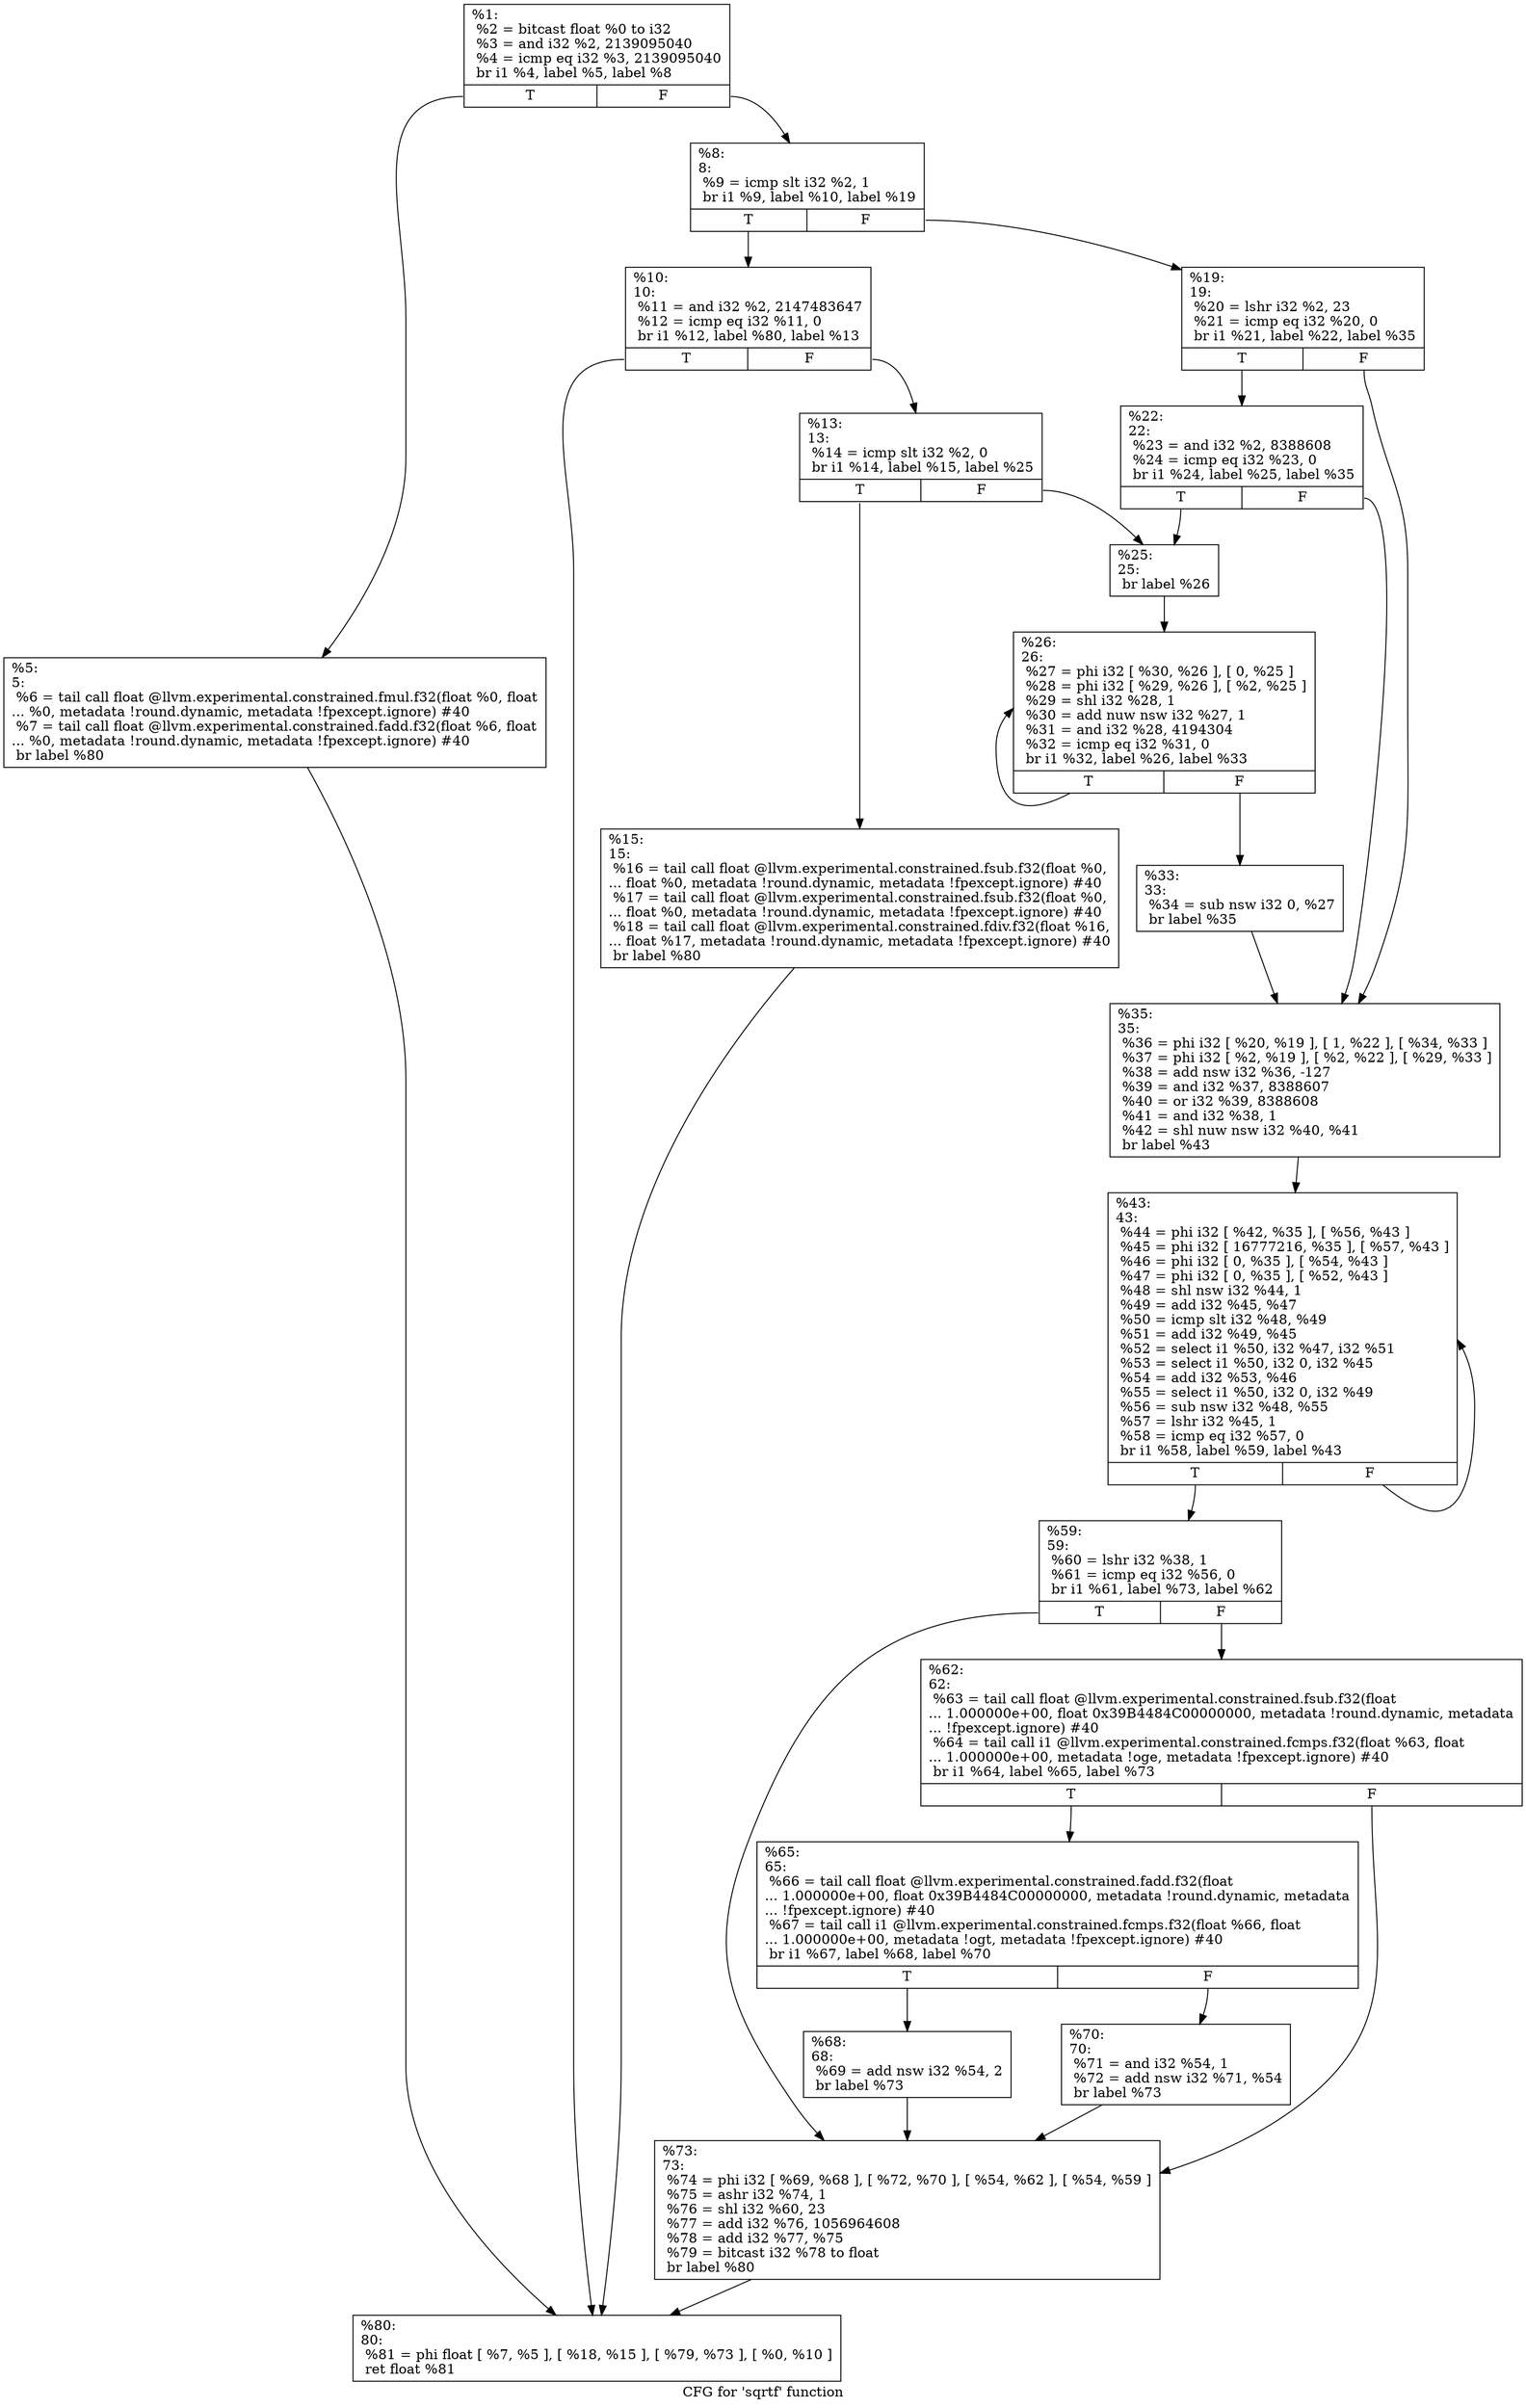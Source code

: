 digraph "CFG for 'sqrtf' function" {
	label="CFG for 'sqrtf' function";

	Node0x1876640 [shape=record,label="{%1:\l  %2 = bitcast float %0 to i32\l  %3 = and i32 %2, 2139095040\l  %4 = icmp eq i32 %3, 2139095040\l  br i1 %4, label %5, label %8\l|{<s0>T|<s1>F}}"];
	Node0x1876640:s0 -> Node0x1876690;
	Node0x1876640:s1 -> Node0x18766e0;
	Node0x1876690 [shape=record,label="{%5:\l5:                                                \l  %6 = tail call float @llvm.experimental.constrained.fmul.f32(float %0, float\l... %0, metadata !round.dynamic, metadata !fpexcept.ignore) #40\l  %7 = tail call float @llvm.experimental.constrained.fadd.f32(float %6, float\l... %0, metadata !round.dynamic, metadata !fpexcept.ignore) #40\l  br label %80\l}"];
	Node0x1876690 -> Node0x1876c30;
	Node0x18766e0 [shape=record,label="{%8:\l8:                                                \l  %9 = icmp slt i32 %2, 1\l  br i1 %9, label %10, label %19\l|{<s0>T|<s1>F}}"];
	Node0x18766e0:s0 -> Node0x1876730;
	Node0x18766e0:s1 -> Node0x1876820;
	Node0x1876730 [shape=record,label="{%10:\l10:                                               \l  %11 = and i32 %2, 2147483647\l  %12 = icmp eq i32 %11, 0\l  br i1 %12, label %80, label %13\l|{<s0>T|<s1>F}}"];
	Node0x1876730:s0 -> Node0x1876c30;
	Node0x1876730:s1 -> Node0x1876780;
	Node0x1876780 [shape=record,label="{%13:\l13:                                               \l  %14 = icmp slt i32 %2, 0\l  br i1 %14, label %15, label %25\l|{<s0>T|<s1>F}}"];
	Node0x1876780:s0 -> Node0x18767d0;
	Node0x1876780:s1 -> Node0x18768c0;
	Node0x18767d0 [shape=record,label="{%15:\l15:                                               \l  %16 = tail call float @llvm.experimental.constrained.fsub.f32(float %0,\l... float %0, metadata !round.dynamic, metadata !fpexcept.ignore) #40\l  %17 = tail call float @llvm.experimental.constrained.fsub.f32(float %0,\l... float %0, metadata !round.dynamic, metadata !fpexcept.ignore) #40\l  %18 = tail call float @llvm.experimental.constrained.fdiv.f32(float %16,\l... float %17, metadata !round.dynamic, metadata !fpexcept.ignore) #40\l  br label %80\l}"];
	Node0x18767d0 -> Node0x1876c30;
	Node0x1876820 [shape=record,label="{%19:\l19:                                               \l  %20 = lshr i32 %2, 23\l  %21 = icmp eq i32 %20, 0\l  br i1 %21, label %22, label %35\l|{<s0>T|<s1>F}}"];
	Node0x1876820:s0 -> Node0x1876870;
	Node0x1876820:s1 -> Node0x18769b0;
	Node0x1876870 [shape=record,label="{%22:\l22:                                               \l  %23 = and i32 %2, 8388608\l  %24 = icmp eq i32 %23, 0\l  br i1 %24, label %25, label %35\l|{<s0>T|<s1>F}}"];
	Node0x1876870:s0 -> Node0x18768c0;
	Node0x1876870:s1 -> Node0x18769b0;
	Node0x18768c0 [shape=record,label="{%25:\l25:                                               \l  br label %26\l}"];
	Node0x18768c0 -> Node0x1876910;
	Node0x1876910 [shape=record,label="{%26:\l26:                                               \l  %27 = phi i32 [ %30, %26 ], [ 0, %25 ]\l  %28 = phi i32 [ %29, %26 ], [ %2, %25 ]\l  %29 = shl i32 %28, 1\l  %30 = add nuw nsw i32 %27, 1\l  %31 = and i32 %28, 4194304\l  %32 = icmp eq i32 %31, 0\l  br i1 %32, label %26, label %33\l|{<s0>T|<s1>F}}"];
	Node0x1876910:s0 -> Node0x1876910;
	Node0x1876910:s1 -> Node0x1876960;
	Node0x1876960 [shape=record,label="{%33:\l33:                                               \l  %34 = sub nsw i32 0, %27\l  br label %35\l}"];
	Node0x1876960 -> Node0x18769b0;
	Node0x18769b0 [shape=record,label="{%35:\l35:                                               \l  %36 = phi i32 [ %20, %19 ], [ 1, %22 ], [ %34, %33 ]\l  %37 = phi i32 [ %2, %19 ], [ %2, %22 ], [ %29, %33 ]\l  %38 = add nsw i32 %36, -127\l  %39 = and i32 %37, 8388607\l  %40 = or i32 %39, 8388608\l  %41 = and i32 %38, 1\l  %42 = shl nuw nsw i32 %40, %41\l  br label %43\l}"];
	Node0x18769b0 -> Node0x1876a00;
	Node0x1876a00 [shape=record,label="{%43:\l43:                                               \l  %44 = phi i32 [ %42, %35 ], [ %56, %43 ]\l  %45 = phi i32 [ 16777216, %35 ], [ %57, %43 ]\l  %46 = phi i32 [ 0, %35 ], [ %54, %43 ]\l  %47 = phi i32 [ 0, %35 ], [ %52, %43 ]\l  %48 = shl nsw i32 %44, 1\l  %49 = add i32 %45, %47\l  %50 = icmp slt i32 %48, %49\l  %51 = add i32 %49, %45\l  %52 = select i1 %50, i32 %47, i32 %51\l  %53 = select i1 %50, i32 0, i32 %45\l  %54 = add i32 %53, %46\l  %55 = select i1 %50, i32 0, i32 %49\l  %56 = sub nsw i32 %48, %55\l  %57 = lshr i32 %45, 1\l  %58 = icmp eq i32 %57, 0\l  br i1 %58, label %59, label %43\l|{<s0>T|<s1>F}}"];
	Node0x1876a00:s0 -> Node0x1876a50;
	Node0x1876a00:s1 -> Node0x1876a00;
	Node0x1876a50 [shape=record,label="{%59:\l59:                                               \l  %60 = lshr i32 %38, 1\l  %61 = icmp eq i32 %56, 0\l  br i1 %61, label %73, label %62\l|{<s0>T|<s1>F}}"];
	Node0x1876a50:s0 -> Node0x1876be0;
	Node0x1876a50:s1 -> Node0x1876aa0;
	Node0x1876aa0 [shape=record,label="{%62:\l62:                                               \l  %63 = tail call float @llvm.experimental.constrained.fsub.f32(float\l... 1.000000e+00, float 0x39B4484C00000000, metadata !round.dynamic, metadata\l... !fpexcept.ignore) #40\l  %64 = tail call i1 @llvm.experimental.constrained.fcmps.f32(float %63, float\l... 1.000000e+00, metadata !oge, metadata !fpexcept.ignore) #40\l  br i1 %64, label %65, label %73\l|{<s0>T|<s1>F}}"];
	Node0x1876aa0:s0 -> Node0x1876af0;
	Node0x1876aa0:s1 -> Node0x1876be0;
	Node0x1876af0 [shape=record,label="{%65:\l65:                                               \l  %66 = tail call float @llvm.experimental.constrained.fadd.f32(float\l... 1.000000e+00, float 0x39B4484C00000000, metadata !round.dynamic, metadata\l... !fpexcept.ignore) #40\l  %67 = tail call i1 @llvm.experimental.constrained.fcmps.f32(float %66, float\l... 1.000000e+00, metadata !ogt, metadata !fpexcept.ignore) #40\l  br i1 %67, label %68, label %70\l|{<s0>T|<s1>F}}"];
	Node0x1876af0:s0 -> Node0x1876b40;
	Node0x1876af0:s1 -> Node0x1876b90;
	Node0x1876b40 [shape=record,label="{%68:\l68:                                               \l  %69 = add nsw i32 %54, 2\l  br label %73\l}"];
	Node0x1876b40 -> Node0x1876be0;
	Node0x1876b90 [shape=record,label="{%70:\l70:                                               \l  %71 = and i32 %54, 1\l  %72 = add nsw i32 %71, %54\l  br label %73\l}"];
	Node0x1876b90 -> Node0x1876be0;
	Node0x1876be0 [shape=record,label="{%73:\l73:                                               \l  %74 = phi i32 [ %69, %68 ], [ %72, %70 ], [ %54, %62 ], [ %54, %59 ]\l  %75 = ashr i32 %74, 1\l  %76 = shl i32 %60, 23\l  %77 = add i32 %76, 1056964608\l  %78 = add i32 %77, %75\l  %79 = bitcast i32 %78 to float\l  br label %80\l}"];
	Node0x1876be0 -> Node0x1876c30;
	Node0x1876c30 [shape=record,label="{%80:\l80:                                               \l  %81 = phi float [ %7, %5 ], [ %18, %15 ], [ %79, %73 ], [ %0, %10 ]\l  ret float %81\l}"];
}
